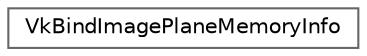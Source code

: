 digraph "类继承关系图"
{
 // LATEX_PDF_SIZE
  bgcolor="transparent";
  edge [fontname=Helvetica,fontsize=10,labelfontname=Helvetica,labelfontsize=10];
  node [fontname=Helvetica,fontsize=10,shape=box,height=0.2,width=0.4];
  rankdir="LR";
  Node0 [id="Node000000",label="VkBindImagePlaneMemoryInfo",height=0.2,width=0.4,color="grey40", fillcolor="white", style="filled",URL="$struct_vk_bind_image_plane_memory_info.html",tooltip=" "];
}
